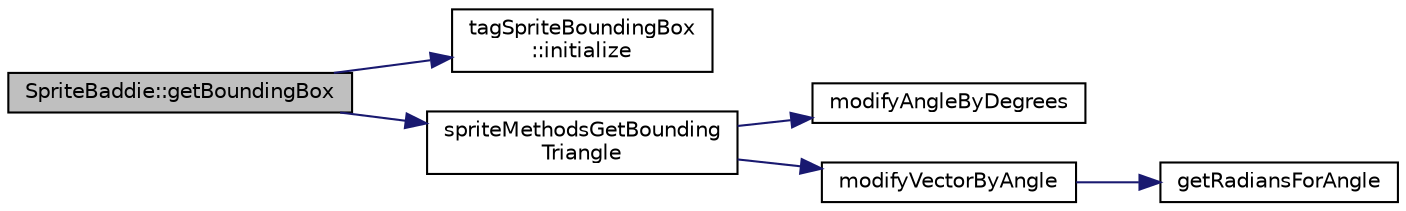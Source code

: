 digraph "SpriteBaddie::getBoundingBox"
{
 // LATEX_PDF_SIZE
  edge [fontname="Helvetica",fontsize="10",labelfontname="Helvetica",labelfontsize="10"];
  node [fontname="Helvetica",fontsize="10",shape=record];
  rankdir="LR";
  Node1 [label="SpriteBaddie::getBoundingBox",height=0.2,width=0.4,color="black", fillcolor="grey75", style="filled", fontcolor="black",tooltip=" "];
  Node1 -> Node2 [color="midnightblue",fontsize="10",style="solid",fontname="Helvetica"];
  Node2 [label="tagSpriteBoundingBox\l::initialize",height=0.2,width=0.4,color="black", fillcolor="white", style="filled",URL="$structtag_sprite_bounding_box.html#ab2fa7a6bce313a83f1313a534cae9ed6",tooltip=" "];
  Node1 -> Node3 [color="midnightblue",fontsize="10",style="solid",fontname="Helvetica"];
  Node3 [label="spriteMethodsGetBounding\lTriangle",height=0.2,width=0.4,color="black", fillcolor="white", style="filled",URL="$_sprite_methods_8cpp.html#ad9d10bdfc75a2c1db8d1bc929a0b6db3",tooltip=" "];
  Node3 -> Node4 [color="midnightblue",fontsize="10",style="solid",fontname="Helvetica"];
  Node4 [label="modifyAngleByDegrees",height=0.2,width=0.4,color="black", fillcolor="white", style="filled",URL="$angles_8cpp.html#af9d7486016974d2bf6bf337b007bbccc",tooltip=" "];
  Node3 -> Node5 [color="midnightblue",fontsize="10",style="solid",fontname="Helvetica"];
  Node5 [label="modifyVectorByAngle",height=0.2,width=0.4,color="black", fillcolor="white", style="filled",URL="$angles_8cpp.html#a54b5da6c7486a0a224fd34341c0dc065",tooltip="Routine that gets cartesian coordinates for a Vector from location data, length, and radian angle...."];
  Node5 -> Node6 [color="midnightblue",fontsize="10",style="solid",fontname="Helvetica"];
  Node6 [label="getRadiansForAngle",height=0.2,width=0.4,color="black", fillcolor="white", style="filled",URL="$angles_8cpp.html#afd678569a928773e3637374773ada97e",tooltip=" "];
}

